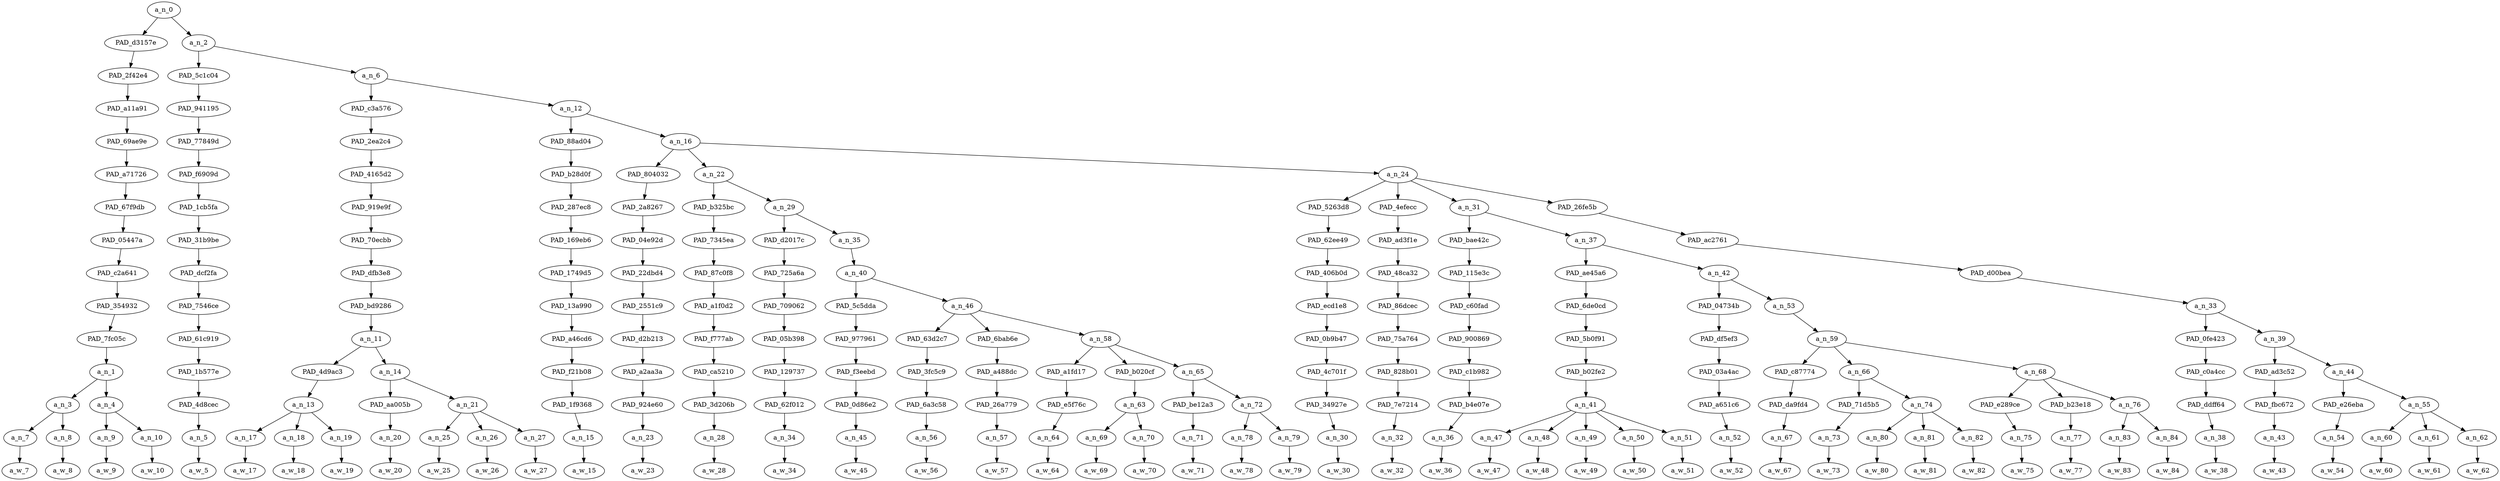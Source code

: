 strict digraph "" {
	a_n_0	[div_dir=-1,
		index=0,
		level=14,
		pos="4.959382233796296,14!",
		text_span="[0, 1, 2, 3, 4, 5, 6, 7, 8, 9, 10, 11, 12, 13, 14, 15, 16, 17, 18, 19, 20, 21, 22, 23, 24, 25, 26, 27, 28, 29, 30, 31, 32, 33, 34, \
35, 36, 37, 38, 39, 40, 41, 42, 43, 44, 45, 46, 47, 48]",
		value=1.00000001];
	PAD_d3157e	[div_dir=-1,
		index=0,
		level=13,
		pos="1.5,13!",
		text_span="[0, 1, 2, 3]",
		value=0.09156437];
	a_n_0 -> PAD_d3157e;
	a_n_2	[div_dir=-1,
		index=1,
		level=13,
		pos="8.418764467592592,13!",
		text_span="[4, 5, 6, 7, 8, 9, 10, 11, 12, 13, 14, 15, 16, 17, 18, 19, 20, 21, 22, 23, 24, 25, 26, 27, 28, 29, 30, 31, 32, 33, 34, 35, 36, 37, \
38, 39, 40, 41, 42, 43, 44, 45, 46, 47, 48]",
		value=0.90832381];
	a_n_0 -> a_n_2;
	PAD_2f42e4	[div_dir=-1,
		index=0,
		level=12,
		pos="1.5,12!",
		text_span="[0, 1, 2, 3]",
		value=0.09156437];
	PAD_d3157e -> PAD_2f42e4;
	PAD_a11a91	[div_dir=-1,
		index=0,
		level=11,
		pos="1.5,11!",
		text_span="[0, 1, 2, 3]",
		value=0.09156437];
	PAD_2f42e4 -> PAD_a11a91;
	PAD_69ae9e	[div_dir=-1,
		index=0,
		level=10,
		pos="1.5,10!",
		text_span="[0, 1, 2, 3]",
		value=0.09156437];
	PAD_a11a91 -> PAD_69ae9e;
	PAD_a71726	[div_dir=-1,
		index=0,
		level=9,
		pos="1.5,9!",
		text_span="[0, 1, 2, 3]",
		value=0.09156437];
	PAD_69ae9e -> PAD_a71726;
	PAD_67f9db	[div_dir=-1,
		index=0,
		level=8,
		pos="1.5,8!",
		text_span="[0, 1, 2, 3]",
		value=0.09156437];
	PAD_a71726 -> PAD_67f9db;
	PAD_05447a	[div_dir=-1,
		index=0,
		level=7,
		pos="1.5,7!",
		text_span="[0, 1, 2, 3]",
		value=0.09156437];
	PAD_67f9db -> PAD_05447a;
	PAD_c2a641	[div_dir=-1,
		index=0,
		level=6,
		pos="1.5,6!",
		text_span="[0, 1, 2, 3]",
		value=0.09156437];
	PAD_05447a -> PAD_c2a641;
	PAD_354932	[div_dir=-1,
		index=0,
		level=5,
		pos="1.5,5!",
		text_span="[0, 1, 2, 3]",
		value=0.09156437];
	PAD_c2a641 -> PAD_354932;
	PAD_7fc05c	[div_dir=-1,
		index=0,
		level=4,
		pos="1.5,4!",
		text_span="[0, 1, 2, 3]",
		value=0.09156437];
	PAD_354932 -> PAD_7fc05c;
	a_n_1	[div_dir=-1,
		index=0,
		level=3,
		pos="1.5,3!",
		text_span="[0, 1, 2, 3]",
		value=0.09156437];
	PAD_7fc05c -> a_n_1;
	a_n_3	[div_dir=-1,
		index=0,
		level=2,
		pos="0.5,2!",
		text_span="[0, 1]",
		value=0.04165631];
	a_n_1 -> a_n_3;
	a_n_4	[div_dir=-1,
		index=1,
		level=2,
		pos="2.5,2!",
		text_span="[2, 3]",
		value=0.04976125];
	a_n_1 -> a_n_4;
	a_n_7	[div_dir=-1,
		index=0,
		level=1,
		pos="0.0,1!",
		text_span="[0]",
		value=0.01261047];
	a_n_3 -> a_n_7;
	a_n_8	[div_dir=-1,
		index=1,
		level=1,
		pos="1.0,1!",
		text_span="[1]",
		value=0.02889361];
	a_n_3 -> a_n_8;
	a_w_7	[div_dir=0,
		index=0,
		level=0,
		pos="0,0!",
		text_span="[0]",
		value=this];
	a_n_7 -> a_w_7;
	a_w_8	[div_dir=0,
		index=1,
		level=0,
		pos="1,0!",
		text_span="[1]",
		value=neighbor];
	a_n_8 -> a_w_8;
	a_n_9	[div_dir=1,
		index=2,
		level=1,
		pos="2.0,1!",
		text_span="[2]",
		value=0.01604045];
	a_n_4 -> a_n_9;
	a_n_10	[div_dir=-1,
		index=3,
		level=1,
		pos="3.0,1!",
		text_span="[3]",
		value=0.03367825];
	a_n_4 -> a_n_10;
	a_w_9	[div_dir=0,
		index=2,
		level=0,
		pos="2,0!",
		text_span="[2]",
		value=at];
	a_n_9 -> a_w_9;
	a_w_10	[div_dir=0,
		index=3,
		level=0,
		pos="3,0!",
		text_span="[3]",
		value="<number>"];
	a_n_10 -> a_w_10;
	PAD_5c1c04	[div_dir=-1,
		index=1,
		level=12,
		pos="4.0,12!",
		text_span="[4]",
		value=0.01411895];
	a_n_2 -> PAD_5c1c04;
	a_n_6	[div_dir=-1,
		index=2,
		level=12,
		pos="12.837528935185183,12!",
		text_span="[5, 6, 7, 8, 9, 10, 11, 12, 13, 14, 15, 16, 17, 18, 19, 20, 21, 22, 23, 24, 25, 26, 27, 28, 29, 30, 31, 32, 33, 34, 35, 36, 37, \
38, 39, 40, 41, 42, 43, 44, 45, 46, 47, 48]",
		value=0.89412600];
	a_n_2 -> a_n_6;
	PAD_941195	[div_dir=-1,
		index=1,
		level=11,
		pos="4.0,11!",
		text_span="[4]",
		value=0.01411895];
	PAD_5c1c04 -> PAD_941195;
	PAD_77849d	[div_dir=-1,
		index=1,
		level=10,
		pos="4.0,10!",
		text_span="[4]",
		value=0.01411895];
	PAD_941195 -> PAD_77849d;
	PAD_f6909d	[div_dir=-1,
		index=1,
		level=9,
		pos="4.0,9!",
		text_span="[4]",
		value=0.01411895];
	PAD_77849d -> PAD_f6909d;
	PAD_1cb5fa	[div_dir=-1,
		index=1,
		level=8,
		pos="4.0,8!",
		text_span="[4]",
		value=0.01411895];
	PAD_f6909d -> PAD_1cb5fa;
	PAD_31b9be	[div_dir=-1,
		index=1,
		level=7,
		pos="4.0,7!",
		text_span="[4]",
		value=0.01411895];
	PAD_1cb5fa -> PAD_31b9be;
	PAD_dcf2fa	[div_dir=-1,
		index=1,
		level=6,
		pos="4.0,6!",
		text_span="[4]",
		value=0.01411895];
	PAD_31b9be -> PAD_dcf2fa;
	PAD_7546ce	[div_dir=-1,
		index=1,
		level=5,
		pos="4.0,5!",
		text_span="[4]",
		value=0.01411895];
	PAD_dcf2fa -> PAD_7546ce;
	PAD_61c919	[div_dir=-1,
		index=1,
		level=4,
		pos="4.0,4!",
		text_span="[4]",
		value=0.01411895];
	PAD_7546ce -> PAD_61c919;
	PAD_1b577e	[div_dir=-1,
		index=1,
		level=3,
		pos="4.0,3!",
		text_span="[4]",
		value=0.01411895];
	PAD_61c919 -> PAD_1b577e;
	PAD_4d8cec	[div_dir=-1,
		index=2,
		level=2,
		pos="4.0,2!",
		text_span="[4]",
		value=0.01411895];
	PAD_1b577e -> PAD_4d8cec;
	a_n_5	[div_dir=-1,
		index=4,
		level=1,
		pos="4.0,1!",
		text_span="[4]",
		value=0.01411895];
	PAD_4d8cec -> a_n_5;
	a_w_5	[div_dir=0,
		index=4,
		level=0,
		pos="4,0!",
		text_span="[4]",
		value=has];
	a_n_5 -> a_w_5;
	PAD_c3a576	[div_dir=1,
		index=2,
		level=11,
		pos="7.5,11!",
		text_span="[5, 6, 7, 8, 9, 10, 11]",
		value=0.11215385];
	a_n_6 -> PAD_c3a576;
	a_n_12	[div_dir=-1,
		index=3,
		level=11,
		pos="18.175057870370367,11!",
		text_span="[12, 13, 14, 15, 16, 17, 18, 19, 20, 21, 22, 23, 24, 25, 26, 27, 28, 29, 30, 31, 32, 33, 34, 35, 36, 37, 38, 39, 40, 41, 42, 43, \
44, 45, 46, 47, 48]",
		value=0.78189736];
	a_n_6 -> a_n_12;
	PAD_2ea2c4	[div_dir=1,
		index=2,
		level=10,
		pos="7.5,10!",
		text_span="[5, 6, 7, 8, 9, 10, 11]",
		value=0.11215385];
	PAD_c3a576 -> PAD_2ea2c4;
	PAD_4165d2	[div_dir=1,
		index=2,
		level=9,
		pos="7.5,9!",
		text_span="[5, 6, 7, 8, 9, 10, 11]",
		value=0.11215385];
	PAD_2ea2c4 -> PAD_4165d2;
	PAD_919e9f	[div_dir=1,
		index=2,
		level=8,
		pos="7.5,8!",
		text_span="[5, 6, 7, 8, 9, 10, 11]",
		value=0.11215385];
	PAD_4165d2 -> PAD_919e9f;
	PAD_70ecbb	[div_dir=1,
		index=2,
		level=7,
		pos="7.5,7!",
		text_span="[5, 6, 7, 8, 9, 10, 11]",
		value=0.11215385];
	PAD_919e9f -> PAD_70ecbb;
	PAD_dfb3e8	[div_dir=1,
		index=2,
		level=6,
		pos="7.5,6!",
		text_span="[5, 6, 7, 8, 9, 10, 11]",
		value=0.11215385];
	PAD_70ecbb -> PAD_dfb3e8;
	PAD_bd9286	[div_dir=1,
		index=2,
		level=5,
		pos="7.5,5!",
		text_span="[5, 6, 7, 8, 9, 10, 11]",
		value=0.11215385];
	PAD_dfb3e8 -> PAD_bd9286;
	a_n_11	[div_dir=1,
		index=2,
		level=4,
		pos="7.5,4!",
		text_span="[5, 6, 7, 8, 9, 10, 11]",
		value=0.11215385];
	PAD_bd9286 -> a_n_11;
	PAD_4d9ac3	[div_dir=1,
		index=2,
		level=3,
		pos="6.0,3!",
		text_span="[5, 6, 7]",
		value=0.04627474];
	a_n_11 -> PAD_4d9ac3;
	a_n_14	[div_dir=1,
		index=3,
		level=3,
		pos="9.0,3!",
		text_span="[8, 9, 10, 11]",
		value=0.06581434];
	a_n_11 -> a_n_14;
	a_n_13	[div_dir=1,
		index=3,
		level=2,
		pos="6.0,2!",
		text_span="[5, 6, 7]",
		value=0.04627474];
	PAD_4d9ac3 -> a_n_13;
	a_n_17	[div_dir=1,
		index=5,
		level=1,
		pos="5.0,1!",
		text_span="[5]",
		value=0.02721343];
	a_n_13 -> a_n_17;
	a_n_18	[div_dir=1,
		index=6,
		level=1,
		pos="6.0,1!",
		text_span="[6]",
		value=0.00974899];
	a_n_13 -> a_n_18;
	a_n_19	[div_dir=-1,
		index=7,
		level=1,
		pos="7.0,1!",
		text_span="[7]",
		value=0.00928725];
	a_n_13 -> a_n_19;
	a_w_17	[div_dir=0,
		index=5,
		level=0,
		pos="5,0!",
		text_span="[5]",
		value=plates];
	a_n_17 -> a_w_17;
	a_w_18	[div_dir=0,
		index=6,
		level=0,
		pos="6,0!",
		text_span="[6]",
		value=3];
	a_n_18 -> a_w_18;
	a_w_19	[div_dir=0,
		index=7,
		level=0,
		pos="7,0!",
		text_span="[7]",
		value=d];
	a_n_19 -> a_w_19;
	PAD_aa005b	[div_dir=-1,
		index=4,
		level=2,
		pos="8.0,2!",
		text_span="[8]",
		value=0.00894830];
	a_n_14 -> PAD_aa005b;
	a_n_21	[div_dir=1,
		index=5,
		level=2,
		pos="10.0,2!",
		text_span="[9, 10, 11]",
		value=0.05680210];
	a_n_14 -> a_n_21;
	a_n_20	[div_dir=-1,
		index=8,
		level=1,
		pos="8.0,1!",
		text_span="[8]",
		value=0.00894830];
	PAD_aa005b -> a_n_20;
	a_w_20	[div_dir=0,
		index=8,
		level=0,
		pos="8,0!",
		text_span="[8]",
		value=on];
	a_n_20 -> a_w_20;
	a_n_25	[div_dir=1,
		index=9,
		level=1,
		pos="9.0,1!",
		text_span="[9]",
		value=0.01091415];
	a_n_21 -> a_n_25;
	a_n_26	[div_dir=-1,
		index=10,
		level=1,
		pos="10.0,1!",
		text_span="[10]",
		value=0.01859371];
	a_n_21 -> a_n_26;
	a_n_27	[div_dir=1,
		index=11,
		level=1,
		pos="11.0,1!",
		text_span="[11]",
		value=0.02722010];
	a_n_21 -> a_n_27;
	a_w_25	[div_dir=0,
		index=9,
		level=0,
		pos="9,0!",
		text_span="[9]",
		value=his];
	a_n_25 -> a_w_25;
	a_w_26	[div_dir=0,
		index=10,
		level=0,
		pos="10,0!",
		text_span="[10]",
		value=black];
	a_n_26 -> a_w_26;
	a_w_27	[div_dir=0,
		index=11,
		level=0,
		pos="11,0!",
		text_span="[11]",
		value=audi];
	a_n_27 -> a_w_27;
	PAD_88ad04	[div_dir=1,
		index=3,
		level=10,
		pos="12.0,10!",
		text_span="[12]",
		value=0.01021022];
	a_n_12 -> PAD_88ad04;
	a_n_16	[div_dir=-1,
		index=4,
		level=10,
		pos="24.350115740740737,10!",
		text_span="[13, 14, 15, 16, 17, 18, 19, 20, 21, 22, 23, 24, 25, 26, 27, 28, 29, 30, 31, 32, 33, 34, 35, 36, 37, 38, 39, 40, 41, 42, 43, 44, \
45, 46, 47, 48]",
		value=0.77157970];
	a_n_12 -> a_n_16;
	PAD_b28d0f	[div_dir=1,
		index=3,
		level=9,
		pos="12.0,9!",
		text_span="[12]",
		value=0.01021022];
	PAD_88ad04 -> PAD_b28d0f;
	PAD_287ec8	[div_dir=1,
		index=3,
		level=8,
		pos="12.0,8!",
		text_span="[12]",
		value=0.01021022];
	PAD_b28d0f -> PAD_287ec8;
	PAD_169eb6	[div_dir=1,
		index=3,
		level=7,
		pos="12.0,7!",
		text_span="[12]",
		value=0.01021022];
	PAD_287ec8 -> PAD_169eb6;
	PAD_1749d5	[div_dir=1,
		index=3,
		level=6,
		pos="12.0,6!",
		text_span="[12]",
		value=0.01021022];
	PAD_169eb6 -> PAD_1749d5;
	PAD_13a990	[div_dir=1,
		index=3,
		level=5,
		pos="12.0,5!",
		text_span="[12]",
		value=0.01021022];
	PAD_1749d5 -> PAD_13a990;
	PAD_a46cd6	[div_dir=1,
		index=3,
		level=4,
		pos="12.0,4!",
		text_span="[12]",
		value=0.01021022];
	PAD_13a990 -> PAD_a46cd6;
	PAD_f21b08	[div_dir=1,
		index=4,
		level=3,
		pos="12.0,3!",
		text_span="[12]",
		value=0.01021022];
	PAD_a46cd6 -> PAD_f21b08;
	PAD_1f9368	[div_dir=1,
		index=6,
		level=2,
		pos="12.0,2!",
		text_span="[12]",
		value=0.01021022];
	PAD_f21b08 -> PAD_1f9368;
	a_n_15	[div_dir=1,
		index=12,
		level=1,
		pos="12.0,1!",
		text_span="[12]",
		value=0.01021022];
	PAD_1f9368 -> a_n_15;
	a_w_15	[div_dir=0,
		index=12,
		level=0,
		pos="12,0!",
		text_span="[12]",
		value=is];
	a_n_15 -> a_w_15;
	PAD_804032	[div_dir=-1,
		index=5,
		level=9,
		pos="24.0,9!",
		text_span="[24]",
		value=0.00819806];
	a_n_16 -> PAD_804032;
	a_n_22	[div_dir=-1,
		index=4,
		level=9,
		pos="14.086805555555555,9!",
		text_span="[13, 14, 15, 16, 17, 18, 19, 20, 21, 22, 23]",
		value=0.15891949];
	a_n_16 -> a_n_22;
	a_n_24	[div_dir=-1,
		index=6,
		level=9,
		pos="34.963541666666664,9!",
		text_span="[25, 26, 27, 28, 29, 30, 31, 32, 33, 34, 35, 36, 37, 38, 39, 40, 41, 42, 43, 44, 45, 46, 47, 48]",
		value=0.60435278];
	a_n_16 -> a_n_24;
	PAD_2a8267	[div_dir=-1,
		index=6,
		level=8,
		pos="24.0,8!",
		text_span="[24]",
		value=0.00819806];
	PAD_804032 -> PAD_2a8267;
	PAD_04e92d	[div_dir=-1,
		index=7,
		level=7,
		pos="24.0,7!",
		text_span="[24]",
		value=0.00819806];
	PAD_2a8267 -> PAD_04e92d;
	PAD_22dbd4	[div_dir=-1,
		index=7,
		level=6,
		pos="24.0,6!",
		text_span="[24]",
		value=0.00819806];
	PAD_04e92d -> PAD_22dbd4;
	PAD_2551c9	[div_dir=-1,
		index=8,
		level=5,
		pos="24.0,5!",
		text_span="[24]",
		value=0.00819806];
	PAD_22dbd4 -> PAD_2551c9;
	PAD_d2b213	[div_dir=-1,
		index=10,
		level=4,
		pos="24.0,4!",
		text_span="[24]",
		value=0.00819806];
	PAD_2551c9 -> PAD_d2b213;
	PAD_a2aa3a	[div_dir=-1,
		index=13,
		level=3,
		pos="24.0,3!",
		text_span="[24]",
		value=0.00819806];
	PAD_d2b213 -> PAD_a2aa3a;
	PAD_924e60	[div_dir=-1,
		index=16,
		level=2,
		pos="24.0,2!",
		text_span="[24]",
		value=0.00819806];
	PAD_a2aa3a -> PAD_924e60;
	a_n_23	[div_dir=-1,
		index=24,
		level=1,
		pos="24.0,1!",
		text_span="[24]",
		value=0.00819806];
	PAD_924e60 -> a_n_23;
	a_w_23	[div_dir=0,
		index=24,
		level=0,
		pos="24,0!",
		text_span="[24]",
		value=or];
	a_n_23 -> a_w_23;
	PAD_b325bc	[div_dir=-1,
		index=4,
		level=8,
		pos="13.0,8!",
		text_span="[13]",
		value=0.00884826];
	a_n_22 -> PAD_b325bc;
	a_n_29	[div_dir=-1,
		index=5,
		level=8,
		pos="15.17361111111111,8!",
		text_span="[14, 15, 16, 17, 18, 19, 20, 21, 22, 23]",
		value=0.14999288];
	a_n_22 -> a_n_29;
	PAD_7345ea	[div_dir=-1,
		index=4,
		level=7,
		pos="13.0,7!",
		text_span="[13]",
		value=0.00884826];
	PAD_b325bc -> PAD_7345ea;
	PAD_87c0f8	[div_dir=-1,
		index=4,
		level=6,
		pos="13.0,6!",
		text_span="[13]",
		value=0.00884826];
	PAD_7345ea -> PAD_87c0f8;
	PAD_a1f0d2	[div_dir=-1,
		index=4,
		level=5,
		pos="13.0,5!",
		text_span="[13]",
		value=0.00884826];
	PAD_87c0f8 -> PAD_a1f0d2;
	PAD_f777ab	[div_dir=-1,
		index=4,
		level=4,
		pos="13.0,4!",
		text_span="[13]",
		value=0.00884826];
	PAD_a1f0d2 -> PAD_f777ab;
	PAD_ca5210	[div_dir=-1,
		index=5,
		level=3,
		pos="13.0,3!",
		text_span="[13]",
		value=0.00884826];
	PAD_f777ab -> PAD_ca5210;
	PAD_3d206b	[div_dir=-1,
		index=7,
		level=2,
		pos="13.0,2!",
		text_span="[13]",
		value=0.00884826];
	PAD_ca5210 -> PAD_3d206b;
	a_n_28	[div_dir=-1,
		index=13,
		level=1,
		pos="13.0,1!",
		text_span="[13]",
		value=0.00884826];
	PAD_3d206b -> a_n_28;
	a_w_28	[div_dir=0,
		index=13,
		level=0,
		pos="13,0!",
		text_span="[13]",
		value=he];
	a_n_28 -> a_w_28;
	PAD_d2017c	[div_dir=1,
		index=5,
		level=7,
		pos="14.0,7!",
		text_span="[14]",
		value=0.00963251];
	a_n_29 -> PAD_d2017c;
	a_n_35	[div_dir=-1,
		index=6,
		level=7,
		pos="16.34722222222222,7!",
		text_span="[15, 16, 17, 18, 19, 20, 21, 22, 23]",
		value=0.14028637];
	a_n_29 -> a_n_35;
	PAD_725a6a	[div_dir=1,
		index=5,
		level=6,
		pos="14.0,6!",
		text_span="[14]",
		value=0.00963251];
	PAD_d2017c -> PAD_725a6a;
	PAD_709062	[div_dir=1,
		index=5,
		level=5,
		pos="14.0,5!",
		text_span="[14]",
		value=0.00963251];
	PAD_725a6a -> PAD_709062;
	PAD_05b398	[div_dir=1,
		index=5,
		level=4,
		pos="14.0,4!",
		text_span="[14]",
		value=0.00963251];
	PAD_709062 -> PAD_05b398;
	PAD_129737	[div_dir=1,
		index=6,
		level=3,
		pos="14.0,3!",
		text_span="[14]",
		value=0.00963251];
	PAD_05b398 -> PAD_129737;
	PAD_62f012	[div_dir=1,
		index=8,
		level=2,
		pos="14.0,2!",
		text_span="[14]",
		value=0.00963251];
	PAD_129737 -> PAD_62f012;
	a_n_34	[div_dir=1,
		index=14,
		level=1,
		pos="14.0,1!",
		text_span="[14]",
		value=0.00963251];
	PAD_62f012 -> a_n_34;
	a_w_34	[div_dir=0,
		index=14,
		level=0,
		pos="14,0!",
		text_span="[14]",
		value=going];
	a_n_34 -> a_w_34;
	a_n_40	[div_dir=-1,
		index=6,
		level=6,
		pos="16.34722222222222,6!",
		text_span="[15, 16, 17, 18, 19, 20, 21, 22, 23]",
		value=0.14019932];
	a_n_35 -> a_n_40;
	PAD_5c5dda	[div_dir=1,
		index=6,
		level=5,
		pos="15.0,5!",
		text_span="[15]",
		value=0.00943513];
	a_n_40 -> PAD_5c5dda;
	a_n_46	[div_dir=-1,
		index=7,
		level=5,
		pos="17.694444444444443,5!",
		text_span="[16, 17, 18, 19, 20, 21, 22, 23]",
		value=0.13067713];
	a_n_40 -> a_n_46;
	PAD_977961	[div_dir=1,
		index=6,
		level=4,
		pos="15.0,4!",
		text_span="[15]",
		value=0.00943513];
	PAD_5c5dda -> PAD_977961;
	PAD_f3eebd	[div_dir=1,
		index=7,
		level=3,
		pos="15.0,3!",
		text_span="[15]",
		value=0.00943513];
	PAD_977961 -> PAD_f3eebd;
	PAD_0d86e2	[div_dir=1,
		index=9,
		level=2,
		pos="15.0,2!",
		text_span="[15]",
		value=0.00943513];
	PAD_f3eebd -> PAD_0d86e2;
	a_n_45	[div_dir=1,
		index=15,
		level=1,
		pos="15.0,1!",
		text_span="[15]",
		value=0.00943513];
	PAD_0d86e2 -> a_n_45;
	a_w_45	[div_dir=0,
		index=15,
		level=0,
		pos="15,0!",
		text_span="[15]",
		value=to];
	a_n_45 -> a_w_45;
	PAD_63d2c7	[div_dir=-1,
		index=7,
		level=4,
		pos="16.0,4!",
		text_span="[16]",
		value=0.03140742];
	a_n_46 -> PAD_63d2c7;
	PAD_6bab6e	[div_dir=1,
		index=8,
		level=4,
		pos="17.0,4!",
		text_span="[17]",
		value=0.01872747];
	a_n_46 -> PAD_6bab6e;
	a_n_58	[div_dir=-1,
		index=9,
		level=4,
		pos="20.083333333333332,4!",
		text_span="[18, 19, 20, 21, 22, 23]",
		value=0.08043625];
	a_n_46 -> a_n_58;
	PAD_3fc5c9	[div_dir=-1,
		index=8,
		level=3,
		pos="16.0,3!",
		text_span="[16]",
		value=0.03140742];
	PAD_63d2c7 -> PAD_3fc5c9;
	PAD_6a3c58	[div_dir=-1,
		index=10,
		level=2,
		pos="16.0,2!",
		text_span="[16]",
		value=0.03140742];
	PAD_3fc5c9 -> PAD_6a3c58;
	a_n_56	[div_dir=-1,
		index=16,
		level=1,
		pos="16.0,1!",
		text_span="[16]",
		value=0.03140742];
	PAD_6a3c58 -> a_n_56;
	a_w_56	[div_dir=0,
		index=16,
		level=0,
		pos="16,0!",
		text_span="[16]",
		value=kill];
	a_n_56 -> a_w_56;
	PAD_a488dc	[div_dir=1,
		index=9,
		level=3,
		pos="17.0,3!",
		text_span="[17]",
		value=0.01872747];
	PAD_6bab6e -> PAD_a488dc;
	PAD_26a779	[div_dir=1,
		index=11,
		level=2,
		pos="17.0,2!",
		text_span="[17]",
		value=0.01872747];
	PAD_a488dc -> PAD_26a779;
	a_n_57	[div_dir=1,
		index=17,
		level=1,
		pos="17.0,1!",
		text_span="[17]",
		value=0.01872747];
	PAD_26a779 -> a_n_57;
	a_w_57	[div_dir=0,
		index=17,
		level=0,
		pos="17,0!",
		text_span="[17]",
		value=me];
	a_n_57 -> a_w_57;
	PAD_a1fd17	[div_dir=-1,
		index=11,
		level=3,
		pos="20.0,3!",
		text_span="[20]",
		value=0.01093457];
	a_n_58 -> PAD_a1fd17;
	PAD_b020cf	[div_dir=1,
		index=10,
		level=3,
		pos="18.5,3!",
		text_span="[18, 19]",
		value=0.02610521];
	a_n_58 -> PAD_b020cf;
	a_n_65	[div_dir=-1,
		index=12,
		level=3,
		pos="21.75,3!",
		text_span="[21, 22, 23]",
		value=0.04337277];
	a_n_58 -> a_n_65;
	PAD_e5f76c	[div_dir=-1,
		index=13,
		level=2,
		pos="20.0,2!",
		text_span="[20]",
		value=0.01093457];
	PAD_a1fd17 -> PAD_e5f76c;
	a_n_64	[div_dir=-1,
		index=20,
		level=1,
		pos="20.0,1!",
		text_span="[20]",
		value=0.01093457];
	PAD_e5f76c -> a_n_64;
	a_w_64	[div_dir=0,
		index=20,
		level=0,
		pos="20,0!",
		text_span="[20]",
		value=prior];
	a_n_64 -> a_w_64;
	a_n_63	[div_dir=1,
		index=12,
		level=2,
		pos="18.5,2!",
		text_span="[18, 19]",
		value=0.02610521];
	PAD_b020cf -> a_n_63;
	a_n_69	[div_dir=1,
		index=18,
		level=1,
		pos="18.0,1!",
		text_span="[18]",
		value=0.01278906];
	a_n_63 -> a_n_69;
	a_n_70	[div_dir=1,
		index=19,
		level=1,
		pos="19.0,1!",
		text_span="[19]",
		value=0.01328854];
	a_n_63 -> a_n_70;
	a_w_69	[div_dir=0,
		index=18,
		level=0,
		pos="18,0!",
		text_span="[18]",
		value=134];
	a_n_69 -> a_w_69;
	a_w_70	[div_dir=0,
		index=19,
		level=0,
		pos="19,0!",
		text_span="[19]",
		value=days];
	a_n_70 -> a_w_70;
	PAD_be12a3	[div_dir=-1,
		index=14,
		level=2,
		pos="21.0,2!",
		text_span="[21]",
		value=0.00651386];
	a_n_65 -> PAD_be12a3;
	a_n_72	[div_dir=-1,
		index=15,
		level=2,
		pos="22.5,2!",
		text_span="[22, 23]",
		value=0.03682521];
	a_n_65 -> a_n_72;
	a_n_71	[div_dir=-1,
		index=21,
		level=1,
		pos="21.0,1!",
		text_span="[21]",
		value=0.00651386];
	PAD_be12a3 -> a_n_71;
	a_w_71	[div_dir=0,
		index=21,
		level=0,
		pos="21,0!",
		text_span="[21]",
		value=to1];
	a_n_71 -> a_w_71;
	a_n_78	[div_dir=-1,
		index=22,
		level=1,
		pos="22.0,1!",
		text_span="[22]",
		value=0.02727423];
	a_n_72 -> a_n_78;
	a_n_79	[div_dir=-1,
		index=23,
		level=1,
		pos="23.0,1!",
		text_span="[23]",
		value=0.00951482];
	a_n_72 -> a_n_79;
	a_w_78	[div_dir=0,
		index=22,
		level=0,
		pos="22,0!",
		text_span="[22]",
		value=valentines];
	a_n_78 -> a_w_78;
	a_w_79	[div_dir=0,
		index=23,
		level=0,
		pos="23,0!",
		text_span="[23]",
		value=day];
	a_n_79 -> a_w_79;
	PAD_5263d8	[div_dir=-1,
		index=7,
		level=8,
		pos="25.0,8!",
		text_span="[25]",
		value=0.00730993];
	a_n_24 -> PAD_5263d8;
	PAD_4efecc	[div_dir=-1,
		index=9,
		level=8,
		pos="42.0,8!",
		text_span="[42]",
		value=0.01230917];
	a_n_24 -> PAD_4efecc;
	a_n_31	[div_dir=-1,
		index=8,
		level=8,
		pos="28.854166666666668,8!",
		text_span="[26, 27, 28, 29, 30, 31, 32, 33, 34, 35, 36, 37, 38, 39, 40, 41]",
		value=0.45435938];
	a_n_24 -> a_n_31;
	PAD_26fe5b	[div_dir=-1,
		index=10,
		level=8,
		pos="44.0,8!",
		text_span="[43, 44, 45, 46, 47, 48]",
		value=0.13030194];
	a_n_24 -> PAD_26fe5b;
	PAD_62ee49	[div_dir=-1,
		index=8,
		level=7,
		pos="25.0,7!",
		text_span="[25]",
		value=0.00730993];
	PAD_5263d8 -> PAD_62ee49;
	PAD_406b0d	[div_dir=-1,
		index=8,
		level=6,
		pos="25.0,6!",
		text_span="[25]",
		value=0.00730993];
	PAD_62ee49 -> PAD_406b0d;
	PAD_ecd1e8	[div_dir=-1,
		index=9,
		level=5,
		pos="25.0,5!",
		text_span="[25]",
		value=0.00730993];
	PAD_406b0d -> PAD_ecd1e8;
	PAD_0b9b47	[div_dir=-1,
		index=11,
		level=4,
		pos="25.0,4!",
		text_span="[25]",
		value=0.00730993];
	PAD_ecd1e8 -> PAD_0b9b47;
	PAD_4c701f	[div_dir=-1,
		index=14,
		level=3,
		pos="25.0,3!",
		text_span="[25]",
		value=0.00730993];
	PAD_0b9b47 -> PAD_4c701f;
	PAD_34927e	[div_dir=-1,
		index=17,
		level=2,
		pos="25.0,2!",
		text_span="[25]",
		value=0.00730993];
	PAD_4c701f -> PAD_34927e;
	a_n_30	[div_dir=-1,
		index=25,
		level=1,
		pos="25.0,1!",
		text_span="[25]",
		value=0.00730993];
	PAD_34927e -> a_n_30;
	a_w_30	[div_dir=0,
		index=25,
		level=0,
		pos="25,0!",
		text_span="[25]",
		value=is1];
	a_n_30 -> a_w_30;
	PAD_ad3f1e	[div_dir=-1,
		index=11,
		level=7,
		pos="42.0,7!",
		text_span="[42]",
		value=0.01230917];
	PAD_4efecc -> PAD_ad3f1e;
	PAD_48ca32	[div_dir=-1,
		index=12,
		level=6,
		pos="42.0,6!",
		text_span="[42]",
		value=0.01230917];
	PAD_ad3f1e -> PAD_48ca32;
	PAD_86dcec	[div_dir=-1,
		index=14,
		level=5,
		pos="42.0,5!",
		text_span="[42]",
		value=0.01230917];
	PAD_48ca32 -> PAD_86dcec;
	PAD_75a764	[div_dir=-1,
		index=16,
		level=4,
		pos="42.0,4!",
		text_span="[42]",
		value=0.01230917];
	PAD_86dcec -> PAD_75a764;
	PAD_828b01	[div_dir=-1,
		index=21,
		level=3,
		pos="42.0,3!",
		text_span="[42]",
		value=0.01230917];
	PAD_75a764 -> PAD_828b01;
	PAD_7e7214	[div_dir=-1,
		index=27,
		level=2,
		pos="42.0,2!",
		text_span="[42]",
		value=0.01230917];
	PAD_828b01 -> PAD_7e7214;
	a_n_32	[div_dir=-1,
		index=42,
		level=1,
		pos="42.0,1!",
		text_span="[42]",
		value=0.01230917];
	PAD_7e7214 -> a_n_32;
	a_w_32	[div_dir=0,
		index=42,
		level=0,
		pos="42,0!",
		text_span="[42]",
		value=he2];
	a_n_32 -> a_w_32;
	PAD_bae42c	[div_dir=-1,
		index=9,
		level=7,
		pos="26.0,7!",
		text_span="[26]",
		value=0.00762609];
	a_n_31 -> PAD_bae42c;
	a_n_37	[div_dir=-1,
		index=10,
		level=7,
		pos="31.708333333333336,7!",
		text_span="[27, 28, 29, 30, 31, 32, 33, 34, 35, 36, 37, 38, 39, 40, 41]",
		value=0.44669927];
	a_n_31 -> a_n_37;
	PAD_115e3c	[div_dir=-1,
		index=9,
		level=6,
		pos="26.0,6!",
		text_span="[26]",
		value=0.00762609];
	PAD_bae42c -> PAD_115e3c;
	PAD_c60fad	[div_dir=-1,
		index=10,
		level=5,
		pos="26.0,5!",
		text_span="[26]",
		value=0.00762609];
	PAD_115e3c -> PAD_c60fad;
	PAD_900869	[div_dir=-1,
		index=12,
		level=4,
		pos="26.0,4!",
		text_span="[26]",
		value=0.00762609];
	PAD_c60fad -> PAD_900869;
	PAD_c1b982	[div_dir=-1,
		index=15,
		level=3,
		pos="26.0,3!",
		text_span="[26]",
		value=0.00762609];
	PAD_900869 -> PAD_c1b982;
	PAD_b4e07e	[div_dir=-1,
		index=18,
		level=2,
		pos="26.0,2!",
		text_span="[26]",
		value=0.00762609];
	PAD_c1b982 -> PAD_b4e07e;
	a_n_36	[div_dir=-1,
		index=26,
		level=1,
		pos="26.0,1!",
		text_span="[26]",
		value=0.00762609];
	PAD_b4e07e -> a_n_36;
	a_w_36	[div_dir=0,
		index=26,
		level=0,
		pos="26,0!",
		text_span="[26]",
		value=he1];
	a_n_36 -> a_w_36;
	PAD_ae45a6	[div_dir=-1,
		index=10,
		level=6,
		pos="29.0,6!",
		text_span="[27, 28, 29, 30, 31]",
		value=0.12760941];
	a_n_37 -> PAD_ae45a6;
	a_n_42	[div_dir=-1,
		index=11,
		level=6,
		pos="34.41666666666667,6!",
		text_span="[32, 33, 34, 35, 36, 37, 38, 39, 40, 41]",
		value=0.31905899];
	a_n_37 -> a_n_42;
	PAD_6de0cd	[div_dir=-1,
		index=11,
		level=5,
		pos="29.0,5!",
		text_span="[27, 28, 29, 30, 31]",
		value=0.12760941];
	PAD_ae45a6 -> PAD_6de0cd;
	PAD_5b0f91	[div_dir=-1,
		index=13,
		level=4,
		pos="29.0,4!",
		text_span="[27, 28, 29, 30, 31]",
		value=0.12760941];
	PAD_6de0cd -> PAD_5b0f91;
	PAD_b02fe2	[div_dir=-1,
		index=16,
		level=3,
		pos="29.0,3!",
		text_span="[27, 28, 29, 30, 31]",
		value=0.12760941];
	PAD_5b0f91 -> PAD_b02fe2;
	a_n_41	[div_dir=-1,
		index=19,
		level=2,
		pos="29.0,2!",
		text_span="[27, 28, 29, 30, 31]",
		value=0.12760941];
	PAD_b02fe2 -> a_n_41;
	a_n_47	[div_dir=-1,
		index=27,
		level=1,
		pos="27.0,1!",
		text_span="[27]",
		value=0.00775841];
	a_n_41 -> a_n_47;
	a_n_48	[div_dir=-1,
		index=28,
		level=1,
		pos="28.0,1!",
		text_span="[28]",
		value=0.00885705];
	a_n_41 -> a_n_48;
	a_n_49	[div_dir=-1,
		index=29,
		level=1,
		pos="29.0,1!",
		text_span="[29]",
		value=0.02132054];
	a_n_41 -> a_n_49;
	a_n_50	[div_dir=-1,
		index=30,
		level=1,
		pos="30.0,1!",
		text_span="[30]",
		value=0.03597156];
	a_n_41 -> a_n_50;
	a_n_51	[div_dir=1,
		index=31,
		level=1,
		pos="31.0,1!",
		text_span="[31]",
		value=0.05368832];
	a_n_41 -> a_n_51;
	a_w_47	[div_dir=0,
		index=27,
		level=0,
		pos="27,0!",
		text_span="[27]",
		value=just];
	a_n_47 -> a_w_47;
	a_w_48	[div_dir=0,
		index=28,
		level=0,
		pos="28,0!",
		text_span="[28]",
		value=an];
	a_n_48 -> a_w_48;
	a_w_49	[div_dir=0,
		index=29,
		level=0,
		pos="29,0!",
		text_span="[29]",
		value=anti];
	a_n_49 -> a_w_49;
	a_w_50	[div_dir=0,
		index=30,
		level=0,
		pos="30,0!",
		text_span="[30]",
		value=gay];
	a_n_50 -> a_w_50;
	a_w_51	[div_dir=0,
		index=31,
		level=0,
		pos="31,0!",
		text_span="[31]",
		value=bigot];
	a_n_51 -> a_w_51;
	PAD_04734b	[div_dir=-1,
		index=12,
		level=5,
		pos="32.0,5!",
		text_span="[32]",
		value=0.03844099];
	a_n_42 -> PAD_04734b;
	a_n_53	[div_dir=1,
		index=13,
		level=5,
		pos="36.833333333333336,5!",
		text_span="[33, 34, 35, 36, 37, 38, 39, 40, 41]",
		value=0.28058965];
	a_n_42 -> a_n_53;
	PAD_df5ef3	[div_dir=-1,
		index=14,
		level=4,
		pos="32.0,4!",
		text_span="[32]",
		value=0.03844099];
	PAD_04734b -> PAD_df5ef3;
	PAD_03a4ac	[div_dir=-1,
		index=17,
		level=3,
		pos="32.0,3!",
		text_span="[32]",
		value=0.03844099];
	PAD_df5ef3 -> PAD_03a4ac;
	PAD_a651c6	[div_dir=-1,
		index=20,
		level=2,
		pos="32.0,2!",
		text_span="[32]",
		value=0.03844099];
	PAD_03a4ac -> PAD_a651c6;
	a_n_52	[div_dir=-1,
		index=32,
		level=1,
		pos="32.0,1!",
		text_span="[32]",
		value=0.03844099];
	PAD_a651c6 -> a_n_52;
	a_w_52	[div_dir=0,
		index=32,
		level=0,
		pos="32,0!",
		text_span="[32]",
		value=who];
	a_n_52 -> a_w_52;
	a_n_59	[div_dir=1,
		index=15,
		level=4,
		pos="36.833333333333336,4!",
		text_span="[33, 34, 35, 36, 37, 38, 39, 40, 41]",
		value=0.28058059];
	a_n_53 -> a_n_59;
	PAD_c87774	[div_dir=1,
		index=19,
		level=3,
		pos="37.0,3!",
		text_span="[37]",
		value=0.01339655];
	a_n_59 -> PAD_c87774;
	a_n_66	[div_dir=1,
		index=18,
		level=3,
		pos="34.0,3!",
		text_span="[33, 34, 35, 36]",
		value=0.06950890];
	a_n_59 -> a_n_66;
	a_n_68	[div_dir=-1,
		index=20,
		level=3,
		pos="39.5,3!",
		text_span="[38, 39, 40, 41]",
		value=0.19766608];
	a_n_59 -> a_n_68;
	PAD_da9fd4	[div_dir=1,
		index=23,
		level=2,
		pos="37.0,2!",
		text_span="[37]",
		value=0.01339655];
	PAD_c87774 -> PAD_da9fd4;
	a_n_67	[div_dir=1,
		index=37,
		level=1,
		pos="37.0,1!",
		text_span="[37]",
		value=0.01339655];
	PAD_da9fd4 -> a_n_67;
	a_w_67	[div_dir=0,
		index=37,
		level=0,
		pos="37,0!",
		text_span="[37]",
		value=and];
	a_n_67 -> a_w_67;
	PAD_71d5b5	[div_dir=1,
		index=21,
		level=2,
		pos="33.0,2!",
		text_span="[33]",
		value=0.01709631];
	a_n_66 -> PAD_71d5b5;
	a_n_74	[div_dir=1,
		index=22,
		level=2,
		pos="35.0,2!",
		text_span="[34, 35, 36]",
		value=0.05230616];
	a_n_66 -> a_n_74;
	a_n_73	[div_dir=1,
		index=33,
		level=1,
		pos="33.0,1!",
		text_span="[33]",
		value=0.01709631];
	PAD_71d5b5 -> a_n_73;
	a_w_73	[div_dir=0,
		index=33,
		level=0,
		pos="33,0!",
		text_span="[33]",
		value=likes];
	a_n_73 -> a_w_73;
	a_n_80	[div_dir=1,
		index=34,
		level=1,
		pos="34.0,1!",
		text_span="[34]",
		value=0.01080791];
	a_n_74 -> a_n_80;
	a_n_81	[div_dir=1,
		index=35,
		level=1,
		pos="35.0,1!",
		text_span="[35]",
		value=0.01117611];
	a_n_74 -> a_n_81;
	a_n_82	[div_dir=1,
		index=36,
		level=1,
		pos="36.0,1!",
		text_span="[36]",
		value=0.03022435];
	a_n_74 -> a_n_82;
	a_w_80	[div_dir=0,
		index=34,
		level=0,
		pos="34,0!",
		text_span="[34]",
		value=31];
	a_n_80 -> a_w_80;
	a_w_81	[div_dir=0,
		index=35,
		level=0,
		pos="35,0!",
		text_span="[35]",
		value=d1];
	a_n_81 -> a_w_81;
	a_w_82	[div_dir=0,
		index=36,
		level=0,
		pos="36,0!",
		text_span="[36]",
		value=printers];
	a_n_82 -> a_w_82;
	PAD_e289ce	[div_dir=1,
		index=24,
		level=2,
		pos="38.0,2!",
		text_span="[38]",
		value=0.02846219];
	a_n_68 -> PAD_e289ce;
	PAD_b23e18	[div_dir=1,
		index=26,
		level=2,
		pos="41.0,2!",
		text_span="[41]",
		value=0.01502845];
	a_n_68 -> PAD_b23e18;
	a_n_76	[div_dir=-1,
		index=25,
		level=2,
		pos="39.5,2!",
		text_span="[39, 40]",
		value=0.15407085];
	a_n_68 -> a_n_76;
	a_n_75	[div_dir=1,
		index=38,
		level=1,
		pos="38.0,1!",
		text_span="[38]",
		value=0.02846219];
	PAD_e289ce -> a_n_75;
	a_w_75	[div_dir=0,
		index=38,
		level=0,
		pos="38,0!",
		text_span="[38]",
		value=hates];
	a_n_75 -> a_w_75;
	a_n_77	[div_dir=1,
		index=41,
		level=1,
		pos="41.0,1!",
		text_span="[41]",
		value=0.01502845];
	PAD_b23e18 -> a_n_77;
	a_w_77	[div_dir=0,
		index=41,
		level=0,
		pos="41,0!",
		text_span="[41]",
		value=now];
	a_n_77 -> a_w_77;
	a_n_83	[div_dir=-1,
		index=39,
		level=1,
		pos="39.0,1!",
		text_span="[39]",
		value=0.02183414];
	a_n_76 -> a_n_83;
	a_n_84	[div_dir=-1,
		index=40,
		level=1,
		pos="40.0,1!",
		text_span="[40]",
		value=0.13205523];
	a_n_76 -> a_n_84;
	a_w_83	[div_dir=0,
		index=39,
		level=0,
		pos="39,0!",
		text_span="[39]",
		value=on1];
	a_n_83 -> a_w_83;
	a_w_84	[div_dir=0,
		index=40,
		level=0,
		pos="40,0!",
		text_span="[40]",
		value=faggots];
	a_n_84 -> a_w_84;
	PAD_ac2761	[div_dir=-1,
		index=12,
		level=7,
		pos="44.0,7!",
		text_span="[43, 44, 45, 46, 47, 48]",
		value=0.13030194];
	PAD_26fe5b -> PAD_ac2761;
	PAD_d00bea	[div_dir=-1,
		index=13,
		level=6,
		pos="44.0,6!",
		text_span="[43, 44, 45, 46, 47, 48]",
		value=0.13030194];
	PAD_ac2761 -> PAD_d00bea;
	a_n_33	[div_dir=-1,
		index=15,
		level=5,
		pos="44.0,5!",
		text_span="[43, 44, 45, 46, 47, 48]",
		value=0.13030194];
	PAD_d00bea -> a_n_33;
	PAD_0fe423	[div_dir=1,
		index=17,
		level=4,
		pos="43.0,4!",
		text_span="[43]",
		value=0.01317167];
	a_n_33 -> PAD_0fe423;
	a_n_39	[div_dir=-1,
		index=18,
		level=4,
		pos="45.0,4!",
		text_span="[44, 45, 46, 47, 48]",
		value=0.11704955];
	a_n_33 -> a_n_39;
	PAD_c0a4cc	[div_dir=1,
		index=22,
		level=3,
		pos="43.0,3!",
		text_span="[43]",
		value=0.01317167];
	PAD_0fe423 -> PAD_c0a4cc;
	PAD_ddff64	[div_dir=1,
		index=28,
		level=2,
		pos="43.0,2!",
		text_span="[43]",
		value=0.01317167];
	PAD_c0a4cc -> PAD_ddff64;
	a_n_38	[div_dir=1,
		index=43,
		level=1,
		pos="43.0,1!",
		text_span="[43]",
		value=0.01317167];
	PAD_ddff64 -> a_n_38;
	a_w_38	[div_dir=0,
		index=43,
		level=0,
		pos="43,0!",
		text_span="[43]",
		value=has1];
	a_n_38 -> a_w_38;
	PAD_ad3c52	[div_dir=-1,
		index=23,
		level=3,
		pos="44.0,3!",
		text_span="[44]",
		value=0.02083182];
	a_n_39 -> PAD_ad3c52;
	a_n_44	[div_dir=-1,
		index=24,
		level=3,
		pos="46.0,3!",
		text_span="[45, 46, 47, 48]",
		value=0.09611512];
	a_n_39 -> a_n_44;
	PAD_fbc672	[div_dir=-1,
		index=29,
		level=2,
		pos="44.0,2!",
		text_span="[44]",
		value=0.02083182];
	PAD_ad3c52 -> PAD_fbc672;
	a_n_43	[div_dir=-1,
		index=44,
		level=1,
		pos="44.0,1!",
		text_span="[44]",
		value=0.02083182];
	PAD_fbc672 -> a_n_43;
	a_w_43	[div_dir=0,
		index=44,
		level=0,
		pos="44,0!",
		text_span="[44]",
		value=backed];
	a_n_43 -> a_w_43;
	PAD_e26eba	[div_dir=1,
		index=30,
		level=2,
		pos="45.0,2!",
		text_span="[45]",
		value=0.01395052];
	a_n_44 -> PAD_e26eba;
	a_n_55	[div_dir=-1,
		index=31,
		level=2,
		pos="47.0,2!",
		text_span="[46, 47, 48]",
		value=0.08212720];
	a_n_44 -> a_n_55;
	a_n_54	[div_dir=1,
		index=45,
		level=1,
		pos="45.0,1!",
		text_span="[45]",
		value=0.01395052];
	PAD_e26eba -> a_n_54;
	a_w_54	[div_dir=0,
		index=45,
		level=0,
		pos="45,0!",
		text_span="[45]",
		value=in];
	a_n_54 -> a_w_54;
	a_n_60	[div_dir=1,
		index=46,
		level=1,
		pos="46.0,1!",
		text_span="[46]",
		value=0.01422033];
	a_n_55 -> a_n_60;
	a_n_61	[div_dir=-1,
		index=47,
		level=1,
		pos="47.0,1!",
		text_span="[47]",
		value=0.03436933];
	a_n_55 -> a_n_61;
	a_n_62	[div_dir=-1,
		index=48,
		level=1,
		pos="48.0,1!",
		text_span="[48]",
		value=0.03347685];
	a_n_55 -> a_n_62;
	a_w_60	[div_dir=0,
		index=46,
		level=0,
		pos="46,0!",
		text_span="[46]",
		value=the];
	a_n_60 -> a_w_60;
	a_w_61	[div_dir=0,
		index=47,
		level=0,
		pos="47,0!",
		text_span="[47]",
		value=black1];
	a_n_61 -> a_w_61;
	a_w_62	[div_dir=0,
		index=48,
		level=0,
		pos="48,0!",
		text_span="[48]",
		value=explorer];
	a_n_62 -> a_w_62;
}
